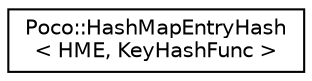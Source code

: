 digraph "Graphical Class Hierarchy"
{
 // LATEX_PDF_SIZE
  edge [fontname="Helvetica",fontsize="10",labelfontname="Helvetica",labelfontsize="10"];
  node [fontname="Helvetica",fontsize="10",shape=record];
  rankdir="LR";
  Node0 [label="Poco::HashMapEntryHash\l\< HME, KeyHashFunc \>",height=0.2,width=0.4,color="black", fillcolor="white", style="filled",URL="$structPoco_1_1HashMapEntryHash.html",tooltip="This class template is used internally by HashMap."];
}
